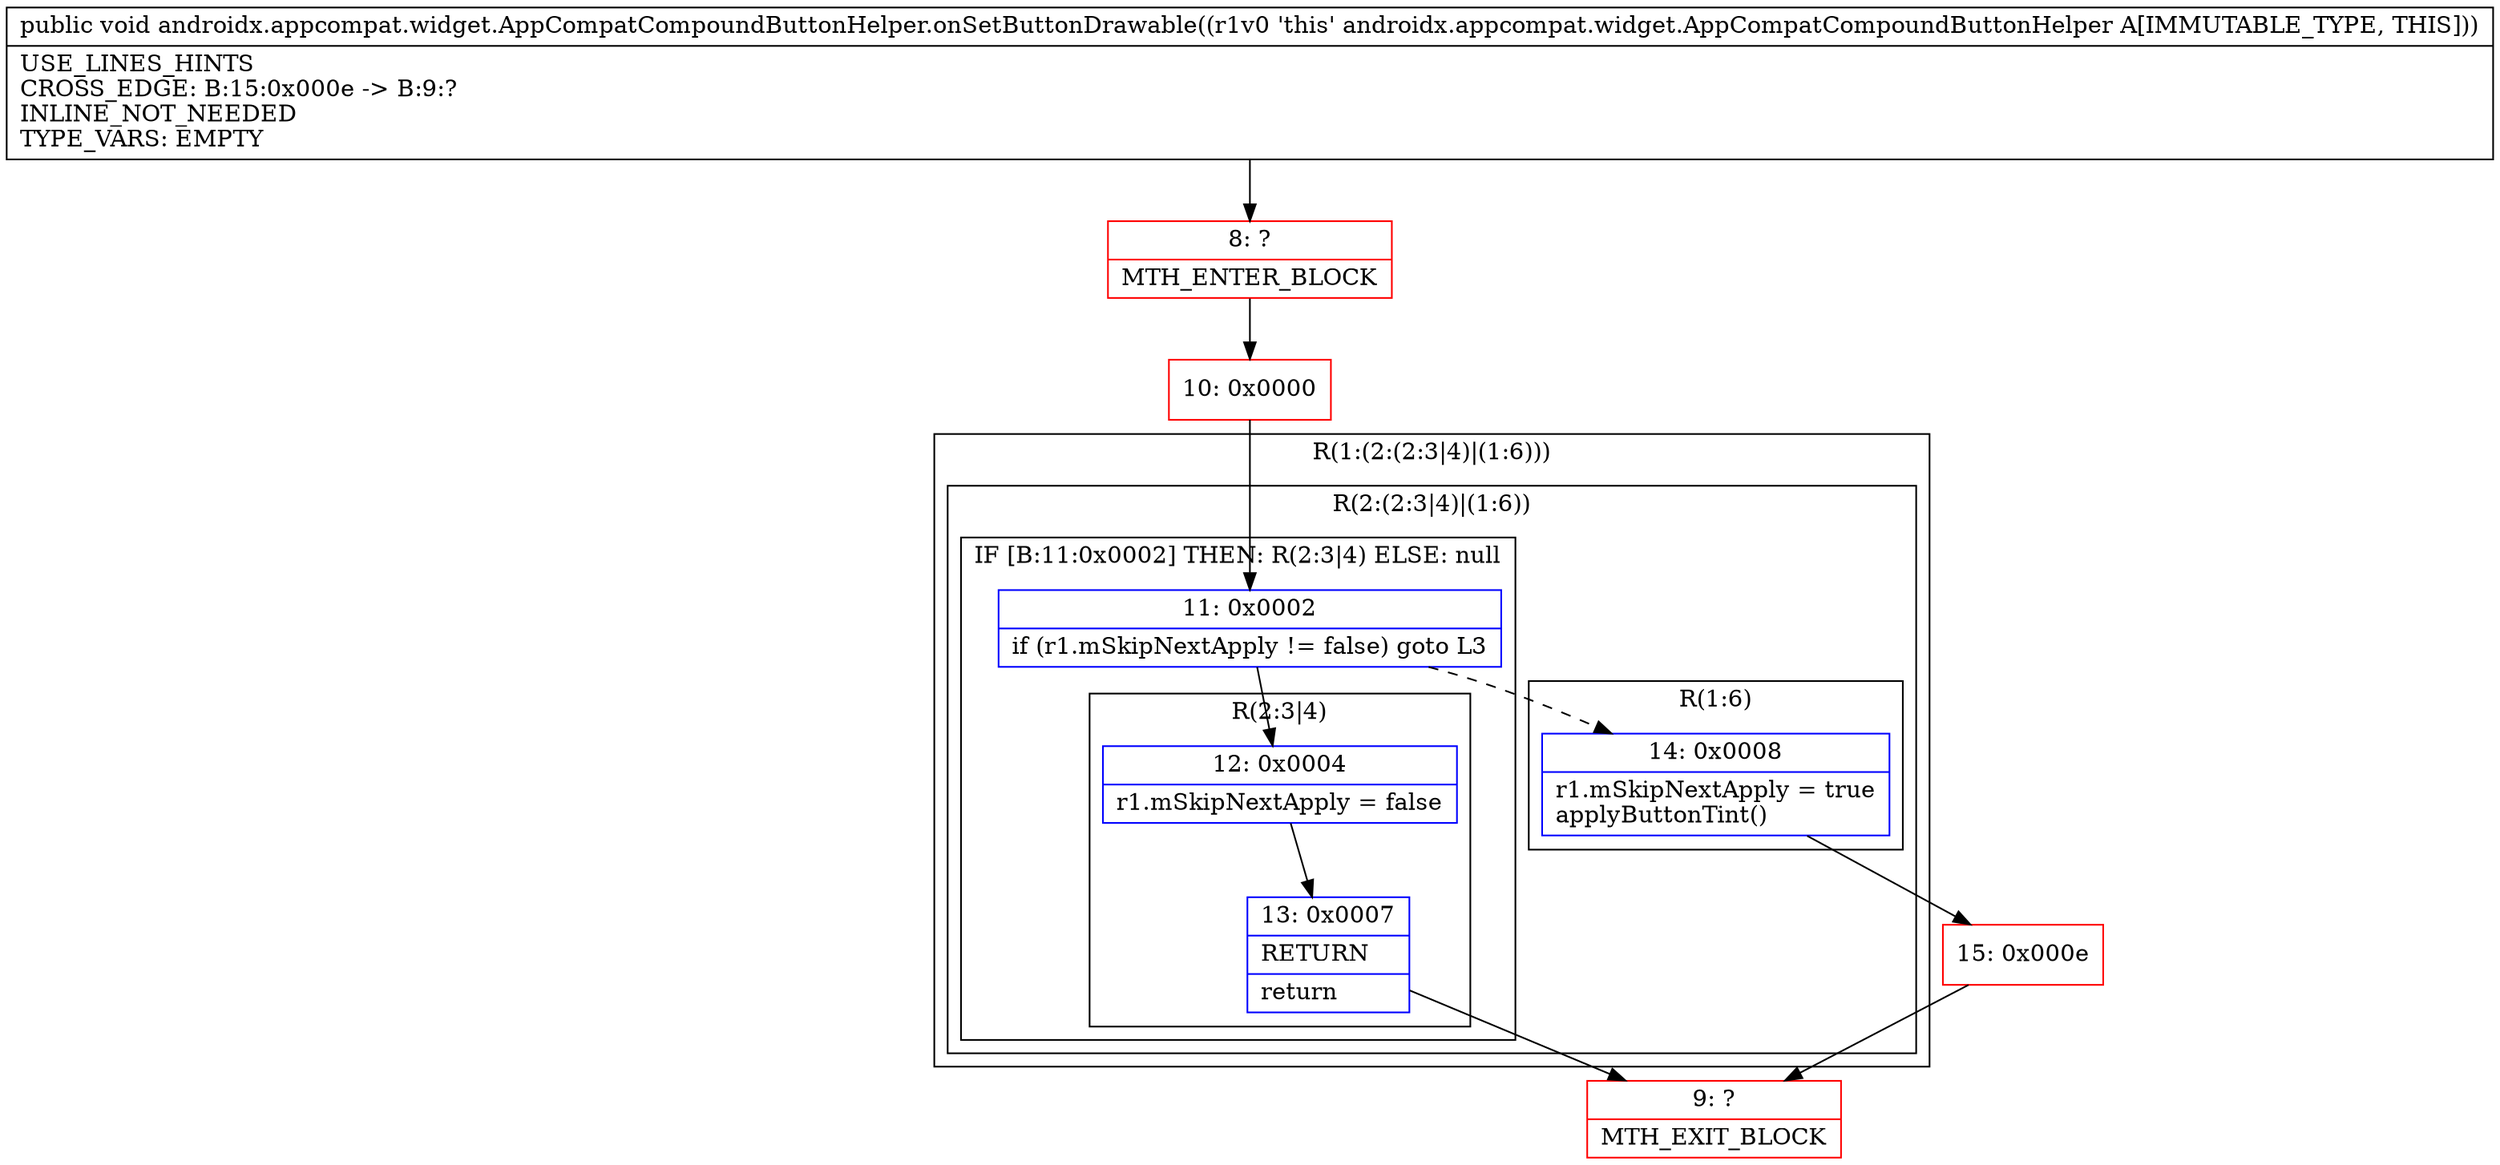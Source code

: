 digraph "CFG forandroidx.appcompat.widget.AppCompatCompoundButtonHelper.onSetButtonDrawable()V" {
subgraph cluster_Region_1940567162 {
label = "R(1:(2:(2:3|4)|(1:6)))";
node [shape=record,color=blue];
subgraph cluster_Region_521330284 {
label = "R(2:(2:3|4)|(1:6))";
node [shape=record,color=blue];
subgraph cluster_IfRegion_18468208 {
label = "IF [B:11:0x0002] THEN: R(2:3|4) ELSE: null";
node [shape=record,color=blue];
Node_11 [shape=record,label="{11\:\ 0x0002|if (r1.mSkipNextApply != false) goto L3\l}"];
subgraph cluster_Region_1450423888 {
label = "R(2:3|4)";
node [shape=record,color=blue];
Node_12 [shape=record,label="{12\:\ 0x0004|r1.mSkipNextApply = false\l}"];
Node_13 [shape=record,label="{13\:\ 0x0007|RETURN\l|return\l}"];
}
}
subgraph cluster_Region_1885131136 {
label = "R(1:6)";
node [shape=record,color=blue];
Node_14 [shape=record,label="{14\:\ 0x0008|r1.mSkipNextApply = true\lapplyButtonTint()\l}"];
}
}
}
Node_8 [shape=record,color=red,label="{8\:\ ?|MTH_ENTER_BLOCK\l}"];
Node_10 [shape=record,color=red,label="{10\:\ 0x0000}"];
Node_9 [shape=record,color=red,label="{9\:\ ?|MTH_EXIT_BLOCK\l}"];
Node_15 [shape=record,color=red,label="{15\:\ 0x000e}"];
MethodNode[shape=record,label="{public void androidx.appcompat.widget.AppCompatCompoundButtonHelper.onSetButtonDrawable((r1v0 'this' androidx.appcompat.widget.AppCompatCompoundButtonHelper A[IMMUTABLE_TYPE, THIS]))  | USE_LINES_HINTS\lCROSS_EDGE: B:15:0x000e \-\> B:9:?\lINLINE_NOT_NEEDED\lTYPE_VARS: EMPTY\l}"];
MethodNode -> Node_8;Node_11 -> Node_12;
Node_11 -> Node_14[style=dashed];
Node_12 -> Node_13;
Node_13 -> Node_9;
Node_14 -> Node_15;
Node_8 -> Node_10;
Node_10 -> Node_11;
Node_15 -> Node_9;
}

